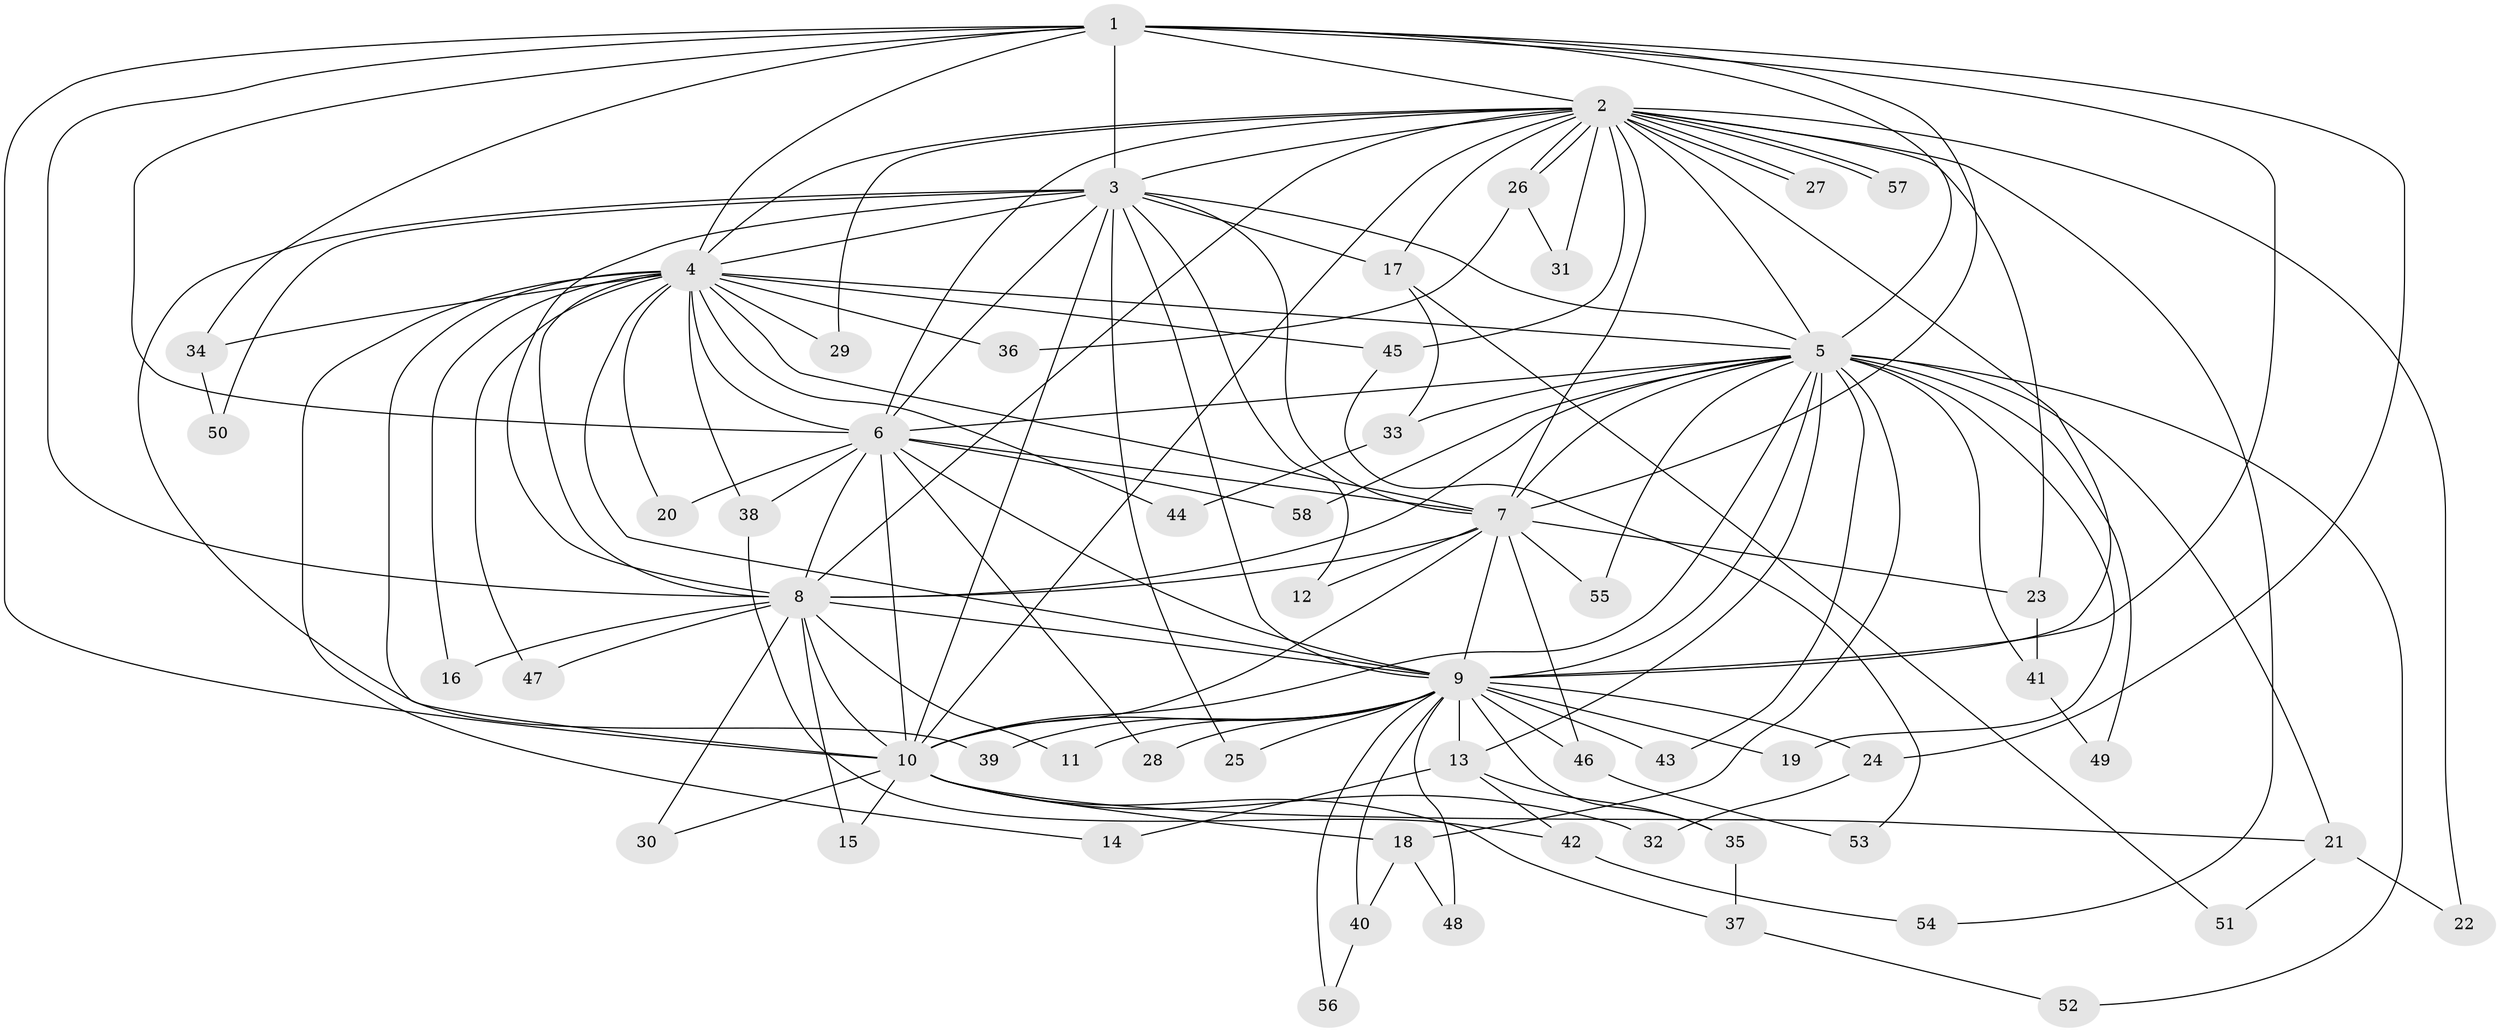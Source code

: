 // coarse degree distribution, {9: 0.047619047619047616, 25: 0.023809523809523808, 14: 0.023809523809523808, 16: 0.023809523809523808, 18: 0.023809523809523808, 17: 0.023809523809523808, 13: 0.023809523809523808, 2: 0.5238095238095238, 1: 0.023809523809523808, 5: 0.023809523809523808, 4: 0.07142857142857142, 3: 0.16666666666666666}
// Generated by graph-tools (version 1.1) at 2025/51/02/27/25 19:51:43]
// undirected, 58 vertices, 141 edges
graph export_dot {
graph [start="1"]
  node [color=gray90,style=filled];
  1;
  2;
  3;
  4;
  5;
  6;
  7;
  8;
  9;
  10;
  11;
  12;
  13;
  14;
  15;
  16;
  17;
  18;
  19;
  20;
  21;
  22;
  23;
  24;
  25;
  26;
  27;
  28;
  29;
  30;
  31;
  32;
  33;
  34;
  35;
  36;
  37;
  38;
  39;
  40;
  41;
  42;
  43;
  44;
  45;
  46;
  47;
  48;
  49;
  50;
  51;
  52;
  53;
  54;
  55;
  56;
  57;
  58;
  1 -- 2;
  1 -- 3;
  1 -- 4;
  1 -- 5;
  1 -- 6;
  1 -- 7;
  1 -- 8;
  1 -- 9;
  1 -- 10;
  1 -- 24;
  1 -- 34;
  2 -- 3;
  2 -- 4;
  2 -- 5;
  2 -- 6;
  2 -- 7;
  2 -- 8;
  2 -- 9;
  2 -- 10;
  2 -- 17;
  2 -- 22;
  2 -- 23;
  2 -- 26;
  2 -- 26;
  2 -- 27;
  2 -- 27;
  2 -- 29;
  2 -- 31;
  2 -- 45;
  2 -- 54;
  2 -- 57;
  2 -- 57;
  3 -- 4;
  3 -- 5;
  3 -- 6;
  3 -- 7;
  3 -- 8;
  3 -- 9;
  3 -- 10;
  3 -- 12;
  3 -- 17;
  3 -- 25;
  3 -- 39;
  3 -- 50;
  4 -- 5;
  4 -- 6;
  4 -- 7;
  4 -- 8;
  4 -- 9;
  4 -- 10;
  4 -- 14;
  4 -- 16;
  4 -- 20;
  4 -- 29;
  4 -- 34;
  4 -- 36;
  4 -- 38;
  4 -- 44;
  4 -- 45;
  4 -- 47;
  5 -- 6;
  5 -- 7;
  5 -- 8;
  5 -- 9;
  5 -- 10;
  5 -- 13;
  5 -- 18;
  5 -- 19;
  5 -- 21;
  5 -- 33;
  5 -- 41;
  5 -- 43;
  5 -- 49;
  5 -- 52;
  5 -- 55;
  5 -- 58;
  6 -- 7;
  6 -- 8;
  6 -- 9;
  6 -- 10;
  6 -- 20;
  6 -- 28;
  6 -- 38;
  6 -- 58;
  7 -- 8;
  7 -- 9;
  7 -- 10;
  7 -- 12;
  7 -- 23;
  7 -- 46;
  7 -- 55;
  8 -- 9;
  8 -- 10;
  8 -- 11;
  8 -- 15;
  8 -- 16;
  8 -- 30;
  8 -- 47;
  9 -- 10;
  9 -- 11;
  9 -- 13;
  9 -- 19;
  9 -- 24;
  9 -- 25;
  9 -- 28;
  9 -- 35;
  9 -- 39;
  9 -- 40;
  9 -- 43;
  9 -- 46;
  9 -- 48;
  9 -- 56;
  10 -- 15;
  10 -- 18;
  10 -- 21;
  10 -- 30;
  10 -- 32;
  10 -- 37;
  13 -- 14;
  13 -- 35;
  13 -- 42;
  17 -- 33;
  17 -- 51;
  18 -- 40;
  18 -- 48;
  21 -- 22;
  21 -- 51;
  23 -- 41;
  24 -- 32;
  26 -- 31;
  26 -- 36;
  33 -- 44;
  34 -- 50;
  35 -- 37;
  37 -- 52;
  38 -- 42;
  40 -- 56;
  41 -- 49;
  42 -- 54;
  45 -- 53;
  46 -- 53;
}
